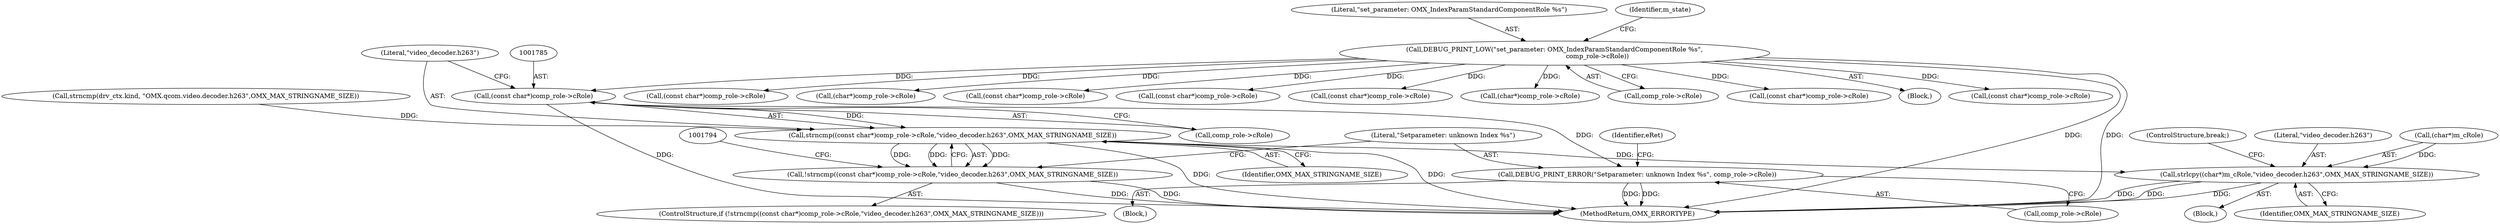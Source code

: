 digraph "0_Android_46e305be6e670a5a0041b0b4861122a0f1aabefa_2@pointer" {
"1001784" [label="(Call,(const char*)comp_role->cRole)"];
"1001637" [label="(Call,DEBUG_PRINT_LOW(\"set_parameter: OMX_IndexParamStandardComponentRole %s\",\n                                          comp_role->cRole))"];
"1001783" [label="(Call,strncmp((const char*)comp_role->cRole,\"video_decoder.h263\",OMX_MAX_STRINGNAME_SIZE))"];
"1001782" [label="(Call,!strncmp((const char*)comp_role->cRole,\"video_decoder.h263\",OMX_MAX_STRINGNAME_SIZE))"];
"1001792" [label="(Call,strlcpy((char*)m_cRole,\"video_decoder.h263\",OMX_MAX_STRINGNAME_SIZE))"];
"1001800" [label="(Call,DEBUG_PRINT_ERROR(\"Setparameter: unknown Index %s\", comp_role->cRole))"];
"1001797" [label="(Identifier,OMX_MAX_STRINGNAME_SIZE)"];
"1001786" [label="(Call,comp_role->cRole)"];
"1002037" [label="(ControlStructure,break;)"];
"1001774" [label="(Call,strncmp(drv_ctx.kind, \"OMX.qcom.video.decoder.h263\",OMX_MAX_STRINGNAME_SIZE))"];
"1001789" [label="(Literal,\"video_decoder.h263\")"];
"1001782" [label="(Call,!strncmp((const char*)comp_role->cRole,\"video_decoder.h263\",OMX_MAX_STRINGNAME_SIZE))"];
"1001919" [label="(Call,(const char*)comp_role->cRole)"];
"1001710" [label="(Call,(char*)comp_role->cRole)"];
"1003102" [label="(MethodReturn,OMX_ERRORTYPE)"];
"1002003" [label="(Call,(const char*)comp_role->cRole)"];
"1001781" [label="(ControlStructure,if (!strncmp((const char*)comp_role->cRole,\"video_decoder.h263\",OMX_MAX_STRINGNAME_SIZE)))"];
"1001800" [label="(Call,DEBUG_PRINT_ERROR(\"Setparameter: unknown Index %s\", comp_role->cRole))"];
"1001747" [label="(Call,(const char*)comp_role->cRole)"];
"1001791" [label="(Block,)"];
"1001957" [label="(Call,(const char*)comp_role->cRole)"];
"1001638" [label="(Literal,\"set_parameter: OMX_IndexParamStandardComponentRole %s\")"];
"1001796" [label="(Literal,\"video_decoder.h263\")"];
"1001673" [label="(Call,(char*)comp_role->cRole)"];
"1001790" [label="(Identifier,OMX_MAX_STRINGNAME_SIZE)"];
"1001801" [label="(Literal,\"Setparameter: unknown Index %s\")"];
"1001639" [label="(Call,comp_role->cRole)"];
"1001821" [label="(Call,(const char*)comp_role->cRole)"];
"1001784" [label="(Call,(const char*)comp_role->cRole)"];
"1001799" [label="(Block,)"];
"1001806" [label="(Identifier,eRet)"];
"1001792" [label="(Call,strlcpy((char*)m_cRole,\"video_decoder.h263\",OMX_MAX_STRINGNAME_SIZE))"];
"1001802" [label="(Call,comp_role->cRole)"];
"1001627" [label="(Block,)"];
"1001793" [label="(Call,(char*)m_cRole)"];
"1001874" [label="(Call,(const char*)comp_role->cRole)"];
"1001783" [label="(Call,strncmp((const char*)comp_role->cRole,\"video_decoder.h263\",OMX_MAX_STRINGNAME_SIZE))"];
"1001637" [label="(Call,DEBUG_PRINT_LOW(\"set_parameter: OMX_IndexParamStandardComponentRole %s\",\n                                          comp_role->cRole))"];
"1001645" [label="(Identifier,m_state)"];
"1001784" -> "1001783"  [label="AST: "];
"1001784" -> "1001786"  [label="CFG: "];
"1001785" -> "1001784"  [label="AST: "];
"1001786" -> "1001784"  [label="AST: "];
"1001789" -> "1001784"  [label="CFG: "];
"1001784" -> "1003102"  [label="DDG: "];
"1001784" -> "1001783"  [label="DDG: "];
"1001637" -> "1001784"  [label="DDG: "];
"1001784" -> "1001800"  [label="DDG: "];
"1001637" -> "1001627"  [label="AST: "];
"1001637" -> "1001639"  [label="CFG: "];
"1001638" -> "1001637"  [label="AST: "];
"1001639" -> "1001637"  [label="AST: "];
"1001645" -> "1001637"  [label="CFG: "];
"1001637" -> "1003102"  [label="DDG: "];
"1001637" -> "1003102"  [label="DDG: "];
"1001637" -> "1001673"  [label="DDG: "];
"1001637" -> "1001710"  [label="DDG: "];
"1001637" -> "1001747"  [label="DDG: "];
"1001637" -> "1001821"  [label="DDG: "];
"1001637" -> "1001874"  [label="DDG: "];
"1001637" -> "1001919"  [label="DDG: "];
"1001637" -> "1001957"  [label="DDG: "];
"1001637" -> "1002003"  [label="DDG: "];
"1001783" -> "1001782"  [label="AST: "];
"1001783" -> "1001790"  [label="CFG: "];
"1001789" -> "1001783"  [label="AST: "];
"1001790" -> "1001783"  [label="AST: "];
"1001782" -> "1001783"  [label="CFG: "];
"1001783" -> "1003102"  [label="DDG: "];
"1001783" -> "1003102"  [label="DDG: "];
"1001783" -> "1001782"  [label="DDG: "];
"1001783" -> "1001782"  [label="DDG: "];
"1001783" -> "1001782"  [label="DDG: "];
"1001774" -> "1001783"  [label="DDG: "];
"1001783" -> "1001792"  [label="DDG: "];
"1001782" -> "1001781"  [label="AST: "];
"1001794" -> "1001782"  [label="CFG: "];
"1001801" -> "1001782"  [label="CFG: "];
"1001782" -> "1003102"  [label="DDG: "];
"1001782" -> "1003102"  [label="DDG: "];
"1001792" -> "1001791"  [label="AST: "];
"1001792" -> "1001797"  [label="CFG: "];
"1001793" -> "1001792"  [label="AST: "];
"1001796" -> "1001792"  [label="AST: "];
"1001797" -> "1001792"  [label="AST: "];
"1002037" -> "1001792"  [label="CFG: "];
"1001792" -> "1003102"  [label="DDG: "];
"1001792" -> "1003102"  [label="DDG: "];
"1001792" -> "1003102"  [label="DDG: "];
"1001793" -> "1001792"  [label="DDG: "];
"1001800" -> "1001799"  [label="AST: "];
"1001800" -> "1001802"  [label="CFG: "];
"1001801" -> "1001800"  [label="AST: "];
"1001802" -> "1001800"  [label="AST: "];
"1001806" -> "1001800"  [label="CFG: "];
"1001800" -> "1003102"  [label="DDG: "];
"1001800" -> "1003102"  [label="DDG: "];
}
